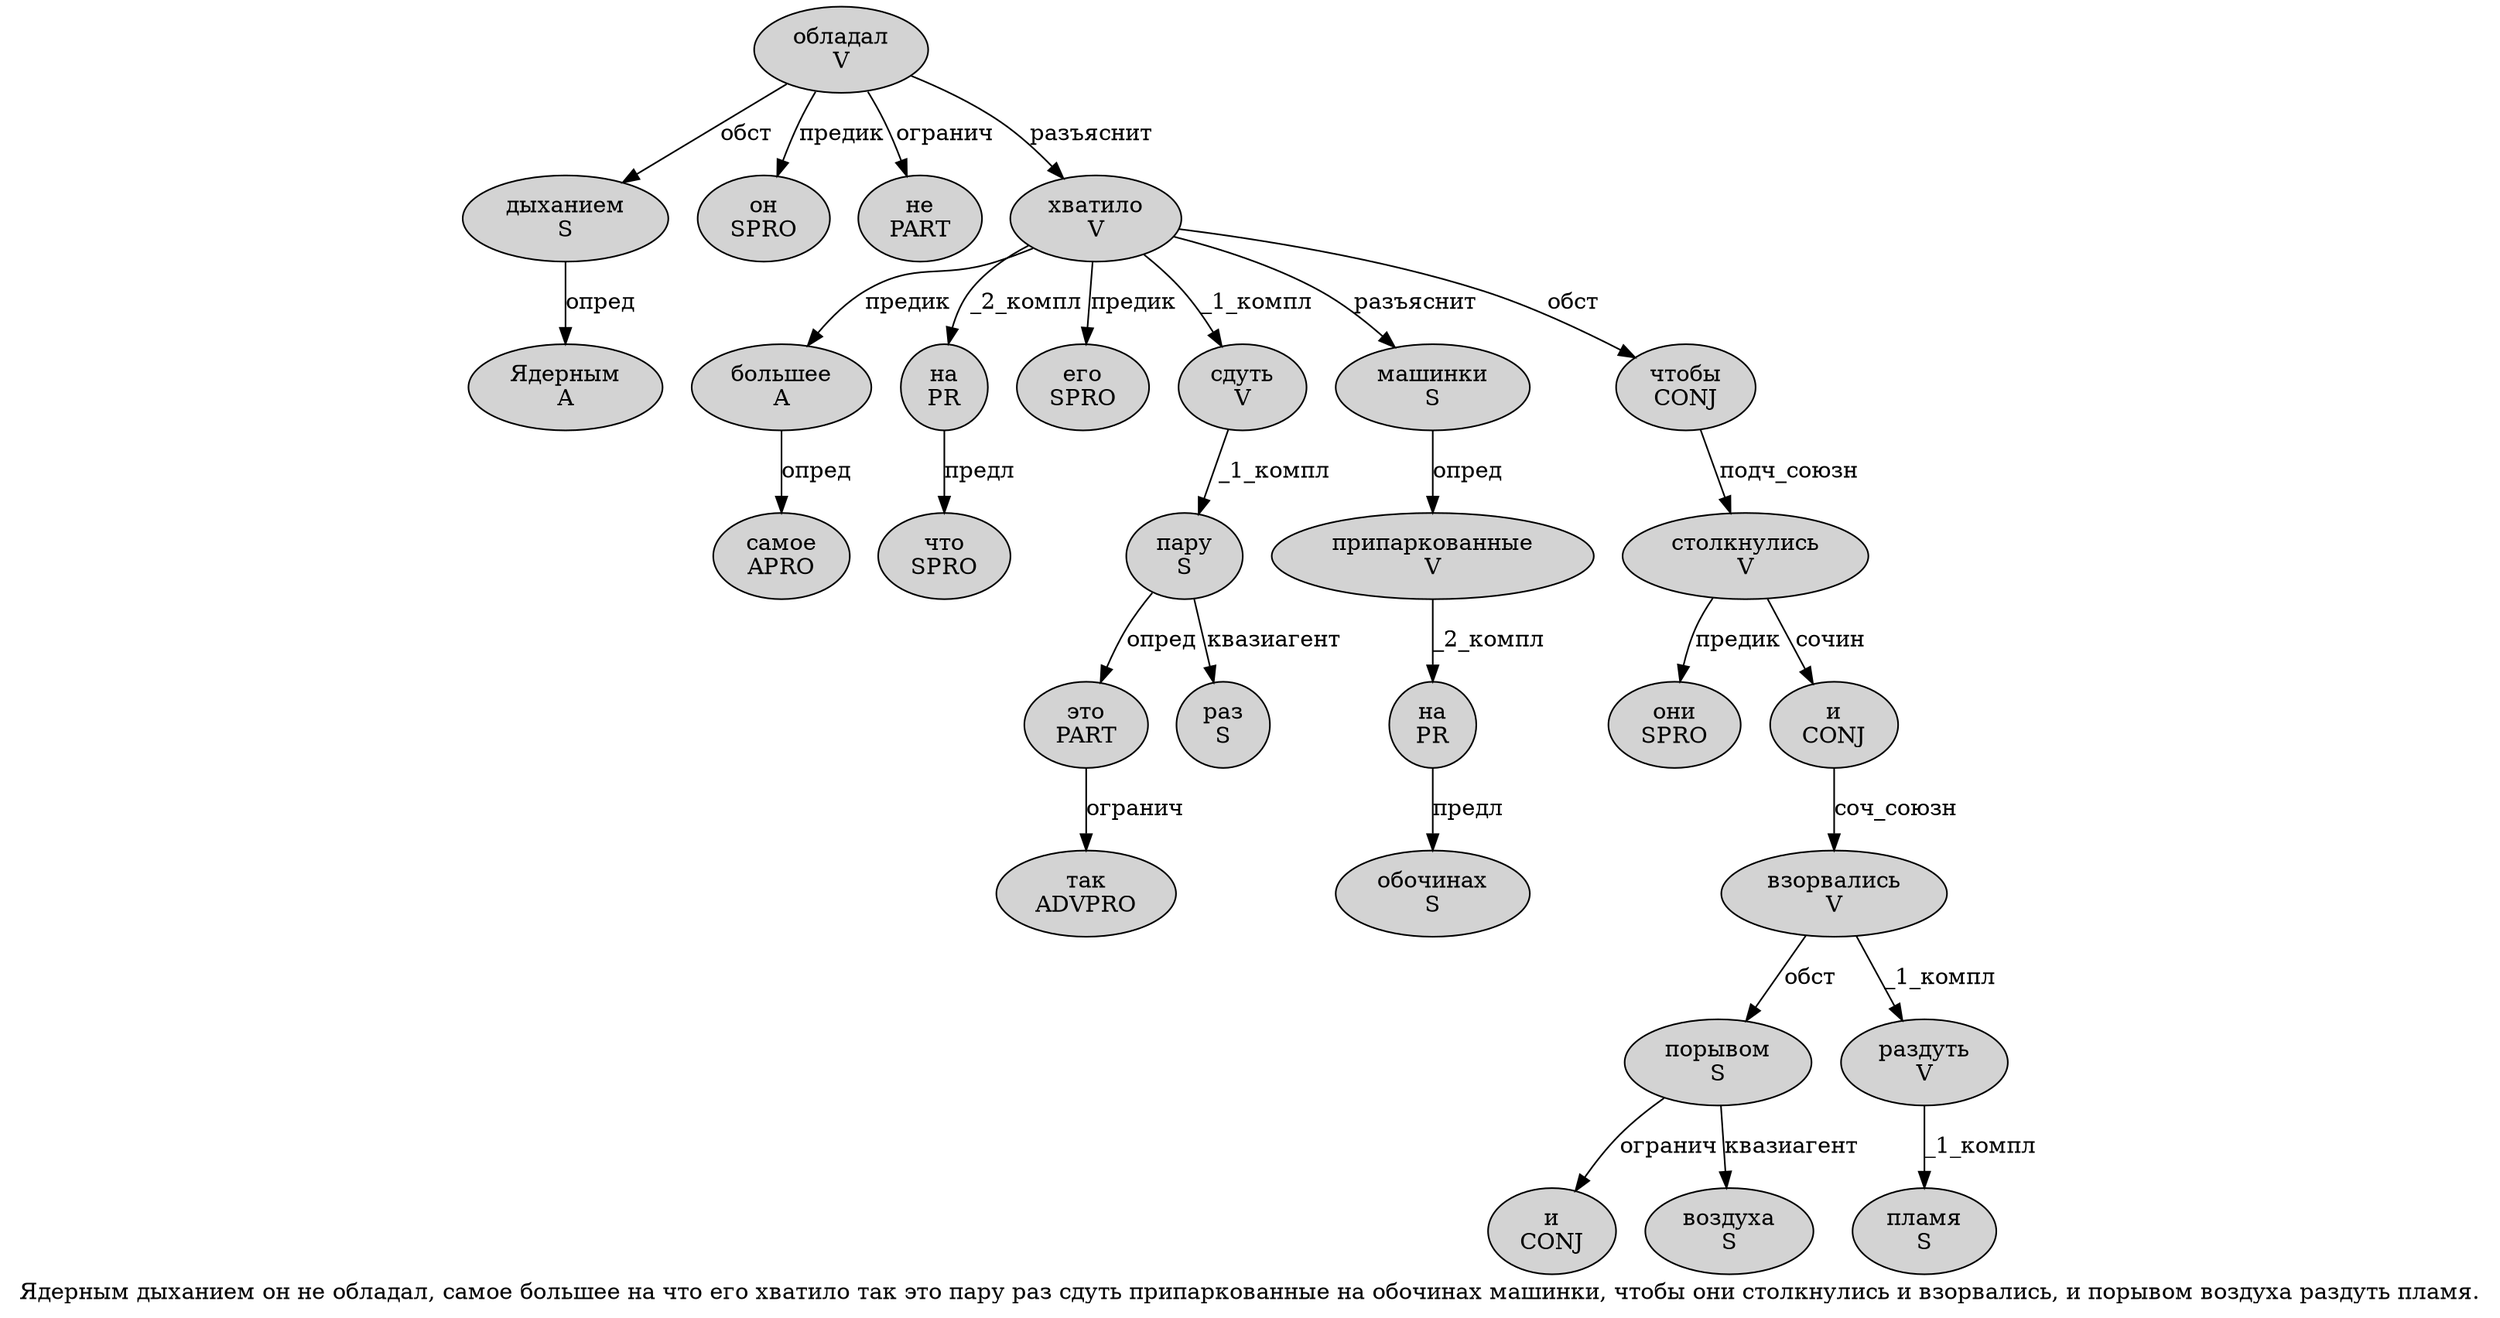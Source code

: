 digraph SENTENCE_4931 {
	graph [label="Ядерным дыханием он не обладал, самое большее на что его хватило так это пару раз сдуть припаркованные на обочинах машинки, чтобы они столкнулись и взорвались, и порывом воздуха раздуть пламя."]
	node [style=filled]
		0 [label="Ядерным
A" color="" fillcolor=lightgray penwidth=1 shape=ellipse]
		1 [label="дыханием
S" color="" fillcolor=lightgray penwidth=1 shape=ellipse]
		2 [label="он
SPRO" color="" fillcolor=lightgray penwidth=1 shape=ellipse]
		3 [label="не
PART" color="" fillcolor=lightgray penwidth=1 shape=ellipse]
		4 [label="обладал
V" color="" fillcolor=lightgray penwidth=1 shape=ellipse]
		6 [label="самое
APRO" color="" fillcolor=lightgray penwidth=1 shape=ellipse]
		7 [label="большее
A" color="" fillcolor=lightgray penwidth=1 shape=ellipse]
		8 [label="на
PR" color="" fillcolor=lightgray penwidth=1 shape=ellipse]
		9 [label="что
SPRO" color="" fillcolor=lightgray penwidth=1 shape=ellipse]
		10 [label="его
SPRO" color="" fillcolor=lightgray penwidth=1 shape=ellipse]
		11 [label="хватило
V" color="" fillcolor=lightgray penwidth=1 shape=ellipse]
		12 [label="так
ADVPRO" color="" fillcolor=lightgray penwidth=1 shape=ellipse]
		13 [label="это
PART" color="" fillcolor=lightgray penwidth=1 shape=ellipse]
		14 [label="пару
S" color="" fillcolor=lightgray penwidth=1 shape=ellipse]
		15 [label="раз
S" color="" fillcolor=lightgray penwidth=1 shape=ellipse]
		16 [label="сдуть
V" color="" fillcolor=lightgray penwidth=1 shape=ellipse]
		17 [label="припаркованные
V" color="" fillcolor=lightgray penwidth=1 shape=ellipse]
		18 [label="на
PR" color="" fillcolor=lightgray penwidth=1 shape=ellipse]
		19 [label="обочинах
S" color="" fillcolor=lightgray penwidth=1 shape=ellipse]
		20 [label="машинки
S" color="" fillcolor=lightgray penwidth=1 shape=ellipse]
		22 [label="чтобы
CONJ" color="" fillcolor=lightgray penwidth=1 shape=ellipse]
		23 [label="они
SPRO" color="" fillcolor=lightgray penwidth=1 shape=ellipse]
		24 [label="столкнулись
V" color="" fillcolor=lightgray penwidth=1 shape=ellipse]
		25 [label="и
CONJ" color="" fillcolor=lightgray penwidth=1 shape=ellipse]
		26 [label="взорвались
V" color="" fillcolor=lightgray penwidth=1 shape=ellipse]
		28 [label="и
CONJ" color="" fillcolor=lightgray penwidth=1 shape=ellipse]
		29 [label="порывом
S" color="" fillcolor=lightgray penwidth=1 shape=ellipse]
		30 [label="воздуха
S" color="" fillcolor=lightgray penwidth=1 shape=ellipse]
		31 [label="раздуть
V" color="" fillcolor=lightgray penwidth=1 shape=ellipse]
		32 [label="пламя
S" color="" fillcolor=lightgray penwidth=1 shape=ellipse]
			14 -> 13 [label="опред"]
			14 -> 15 [label="квазиагент"]
			17 -> 18 [label="_2_компл"]
			24 -> 23 [label="предик"]
			24 -> 25 [label="сочин"]
			25 -> 26 [label="соч_союзн"]
			18 -> 19 [label="предл"]
			7 -> 6 [label="опред"]
			31 -> 32 [label="_1_компл"]
			16 -> 14 [label="_1_компл"]
			8 -> 9 [label="предл"]
			26 -> 29 [label="обст"]
			26 -> 31 [label="_1_компл"]
			20 -> 17 [label="опред"]
			11 -> 7 [label="предик"]
			11 -> 8 [label="_2_компл"]
			11 -> 10 [label="предик"]
			11 -> 16 [label="_1_компл"]
			11 -> 20 [label="разъяснит"]
			11 -> 22 [label="обст"]
			4 -> 1 [label="обст"]
			4 -> 2 [label="предик"]
			4 -> 3 [label="огранич"]
			4 -> 11 [label="разъяснит"]
			22 -> 24 [label="подч_союзн"]
			13 -> 12 [label="огранич"]
			29 -> 28 [label="огранич"]
			29 -> 30 [label="квазиагент"]
			1 -> 0 [label="опред"]
}
